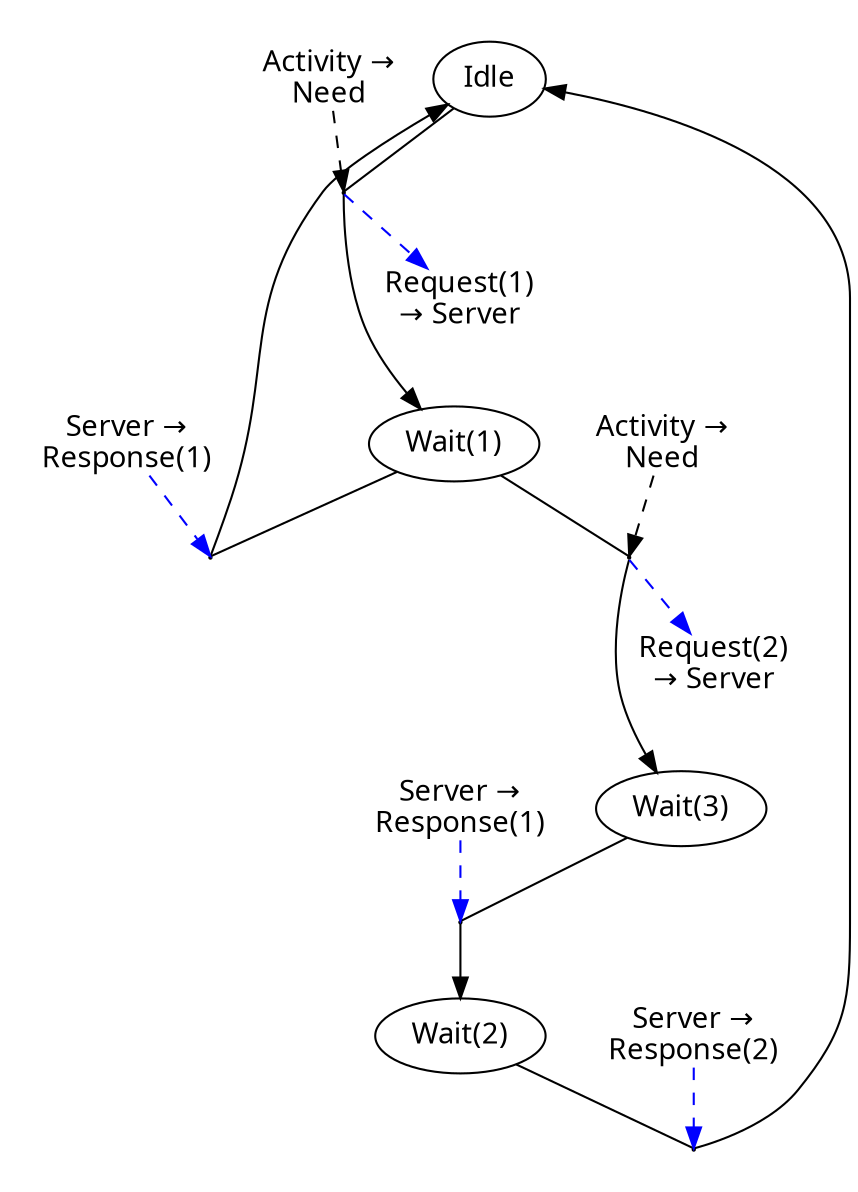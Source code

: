 digraph {
color=white;
graph [ fontname="sans-serif" ];
node [ fontname="sans-serif" ];
edge [ fontname="sans-serif" ];
A_0_false [ label="Idle", shape=ellipse ];
A_1_false [ label="Wait(1)", shape=ellipse ];
subgraph cluster_0 {
T_0_18446744073709551615 [ shape=point, height=0.015, width=0.015 ];
A_0_false -> T_0_18446744073709551615 [ arrowhead=none, direction=forward ];
T_0_18446744073709551615 -> A_1_false;
D_0_18446744073709551615_0 [ label="Activity &#8594;\nNeed", shape=plain ];
D_0_18446744073709551615_0 -> T_0_18446744073709551615 [ color=Black, style=dashed ];
S_0_18446744073709551615_1 [ label="Request(1)\n&#8594; Server", shape=plain ];
T_0_18446744073709551615 -> S_0_18446744073709551615_1 [ color=Blue, style=dashed ];
S_0_18446744073709551615_1 -> A_1_false [ style=invis ];
}
subgraph cluster_1 {
T_1_18446744073709551615 [ shape=point, height=0.015, width=0.015 ];
A_1_false -> T_1_18446744073709551615 [ arrowhead=none, direction=forward ];
T_1_18446744073709551615 -> A_0_false;
D_1_18446744073709551615_4 [ label="Server &#8594;\nResponse(1)", shape=plain ];
D_1_18446744073709551615_4 -> T_1_18446744073709551615 [ color=Blue, style=dashed ];
}
A_2_false [ label="Wait(3)", shape=ellipse ];
subgraph cluster_2 {
T_2_18446744073709551615 [ shape=point, height=0.015, width=0.015 ];
A_1_false -> T_2_18446744073709551615 [ arrowhead=none, direction=forward ];
T_2_18446744073709551615 -> A_2_false;
D_2_18446744073709551615_0 [ label="Activity &#8594;\nNeed", shape=plain ];
D_2_18446744073709551615_0 -> T_2_18446744073709551615 [ color=Black, style=dashed ];
S_2_18446744073709551615_2 [ label="Request(2)\n&#8594; Server", shape=plain ];
T_2_18446744073709551615 -> S_2_18446744073709551615_2 [ color=Blue, style=dashed ];
S_2_18446744073709551615_2 -> A_2_false [ style=invis ];
}
A_3_false [ label="Wait(2)", shape=ellipse ];
subgraph cluster_3 {
T_3_18446744073709551615 [ shape=point, height=0.015, width=0.015 ];
A_2_false -> T_3_18446744073709551615 [ arrowhead=none, direction=forward ];
T_3_18446744073709551615 -> A_3_false;
D_3_18446744073709551615_4 [ label="Server &#8594;\nResponse(1)", shape=plain ];
D_3_18446744073709551615_4 -> T_3_18446744073709551615 [ color=Blue, style=dashed ];
}
subgraph cluster_4 {
T_4_18446744073709551615 [ shape=point, height=0.015, width=0.015 ];
A_3_false -> T_4_18446744073709551615 [ arrowhead=none, direction=forward ];
T_4_18446744073709551615 -> A_0_false;
D_4_18446744073709551615_5 [ label="Server &#8594;\nResponse(2)", shape=plain ];
D_4_18446744073709551615_5 -> T_4_18446744073709551615 [ color=Blue, style=dashed ];
}
}
